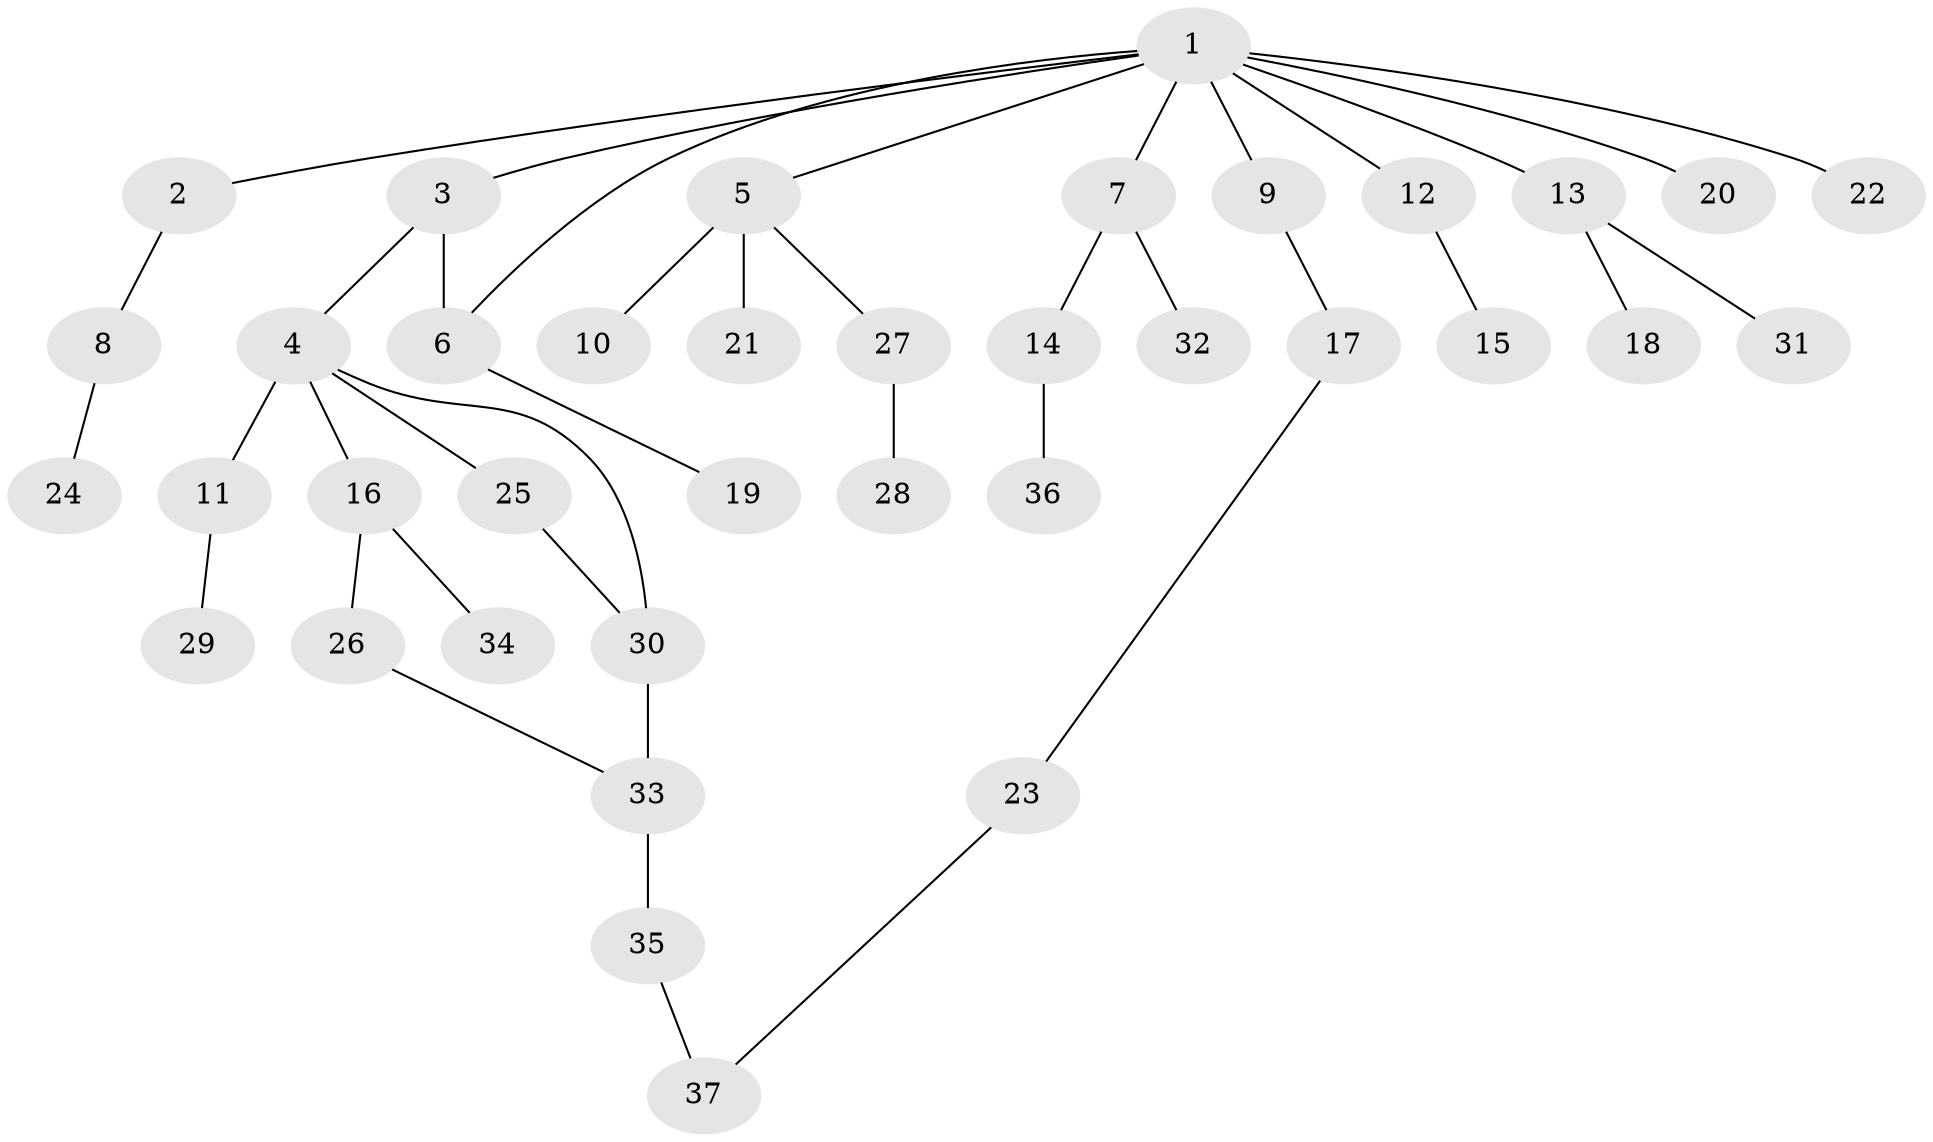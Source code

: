 // original degree distribution, {11: 0.014492753623188406, 2: 0.3188405797101449, 4: 0.10144927536231885, 3: 0.10144927536231885, 5: 0.028985507246376812, 1: 0.43478260869565216}
// Generated by graph-tools (version 1.1) at 2025/48/03/04/25 22:48:58]
// undirected, 37 vertices, 40 edges
graph export_dot {
  node [color=gray90,style=filled];
  1;
  2;
  3;
  4;
  5;
  6;
  7;
  8;
  9;
  10;
  11;
  12;
  13;
  14;
  15;
  16;
  17;
  18;
  19;
  20;
  21;
  22;
  23;
  24;
  25;
  26;
  27;
  28;
  29;
  30;
  31;
  32;
  33;
  34;
  35;
  36;
  37;
  1 -- 2 [weight=1.0];
  1 -- 3 [weight=1.0];
  1 -- 5 [weight=1.0];
  1 -- 6 [weight=1.0];
  1 -- 7 [weight=1.0];
  1 -- 9 [weight=1.0];
  1 -- 12 [weight=1.0];
  1 -- 13 [weight=1.0];
  1 -- 20 [weight=1.0];
  1 -- 22 [weight=1.0];
  2 -- 8 [weight=1.0];
  3 -- 4 [weight=1.0];
  3 -- 6 [weight=1.0];
  4 -- 11 [weight=3.0];
  4 -- 16 [weight=1.0];
  4 -- 25 [weight=1.0];
  4 -- 30 [weight=1.0];
  5 -- 10 [weight=1.0];
  5 -- 21 [weight=2.0];
  5 -- 27 [weight=1.0];
  6 -- 19 [weight=1.0];
  7 -- 14 [weight=1.0];
  7 -- 32 [weight=1.0];
  8 -- 24 [weight=1.0];
  9 -- 17 [weight=1.0];
  11 -- 29 [weight=1.0];
  12 -- 15 [weight=1.0];
  13 -- 18 [weight=1.0];
  13 -- 31 [weight=1.0];
  14 -- 36 [weight=1.0];
  16 -- 26 [weight=1.0];
  16 -- 34 [weight=1.0];
  17 -- 23 [weight=1.0];
  23 -- 37 [weight=1.0];
  25 -- 30 [weight=1.0];
  26 -- 33 [weight=1.0];
  27 -- 28 [weight=1.0];
  30 -- 33 [weight=1.0];
  33 -- 35 [weight=2.0];
  35 -- 37 [weight=1.0];
}
